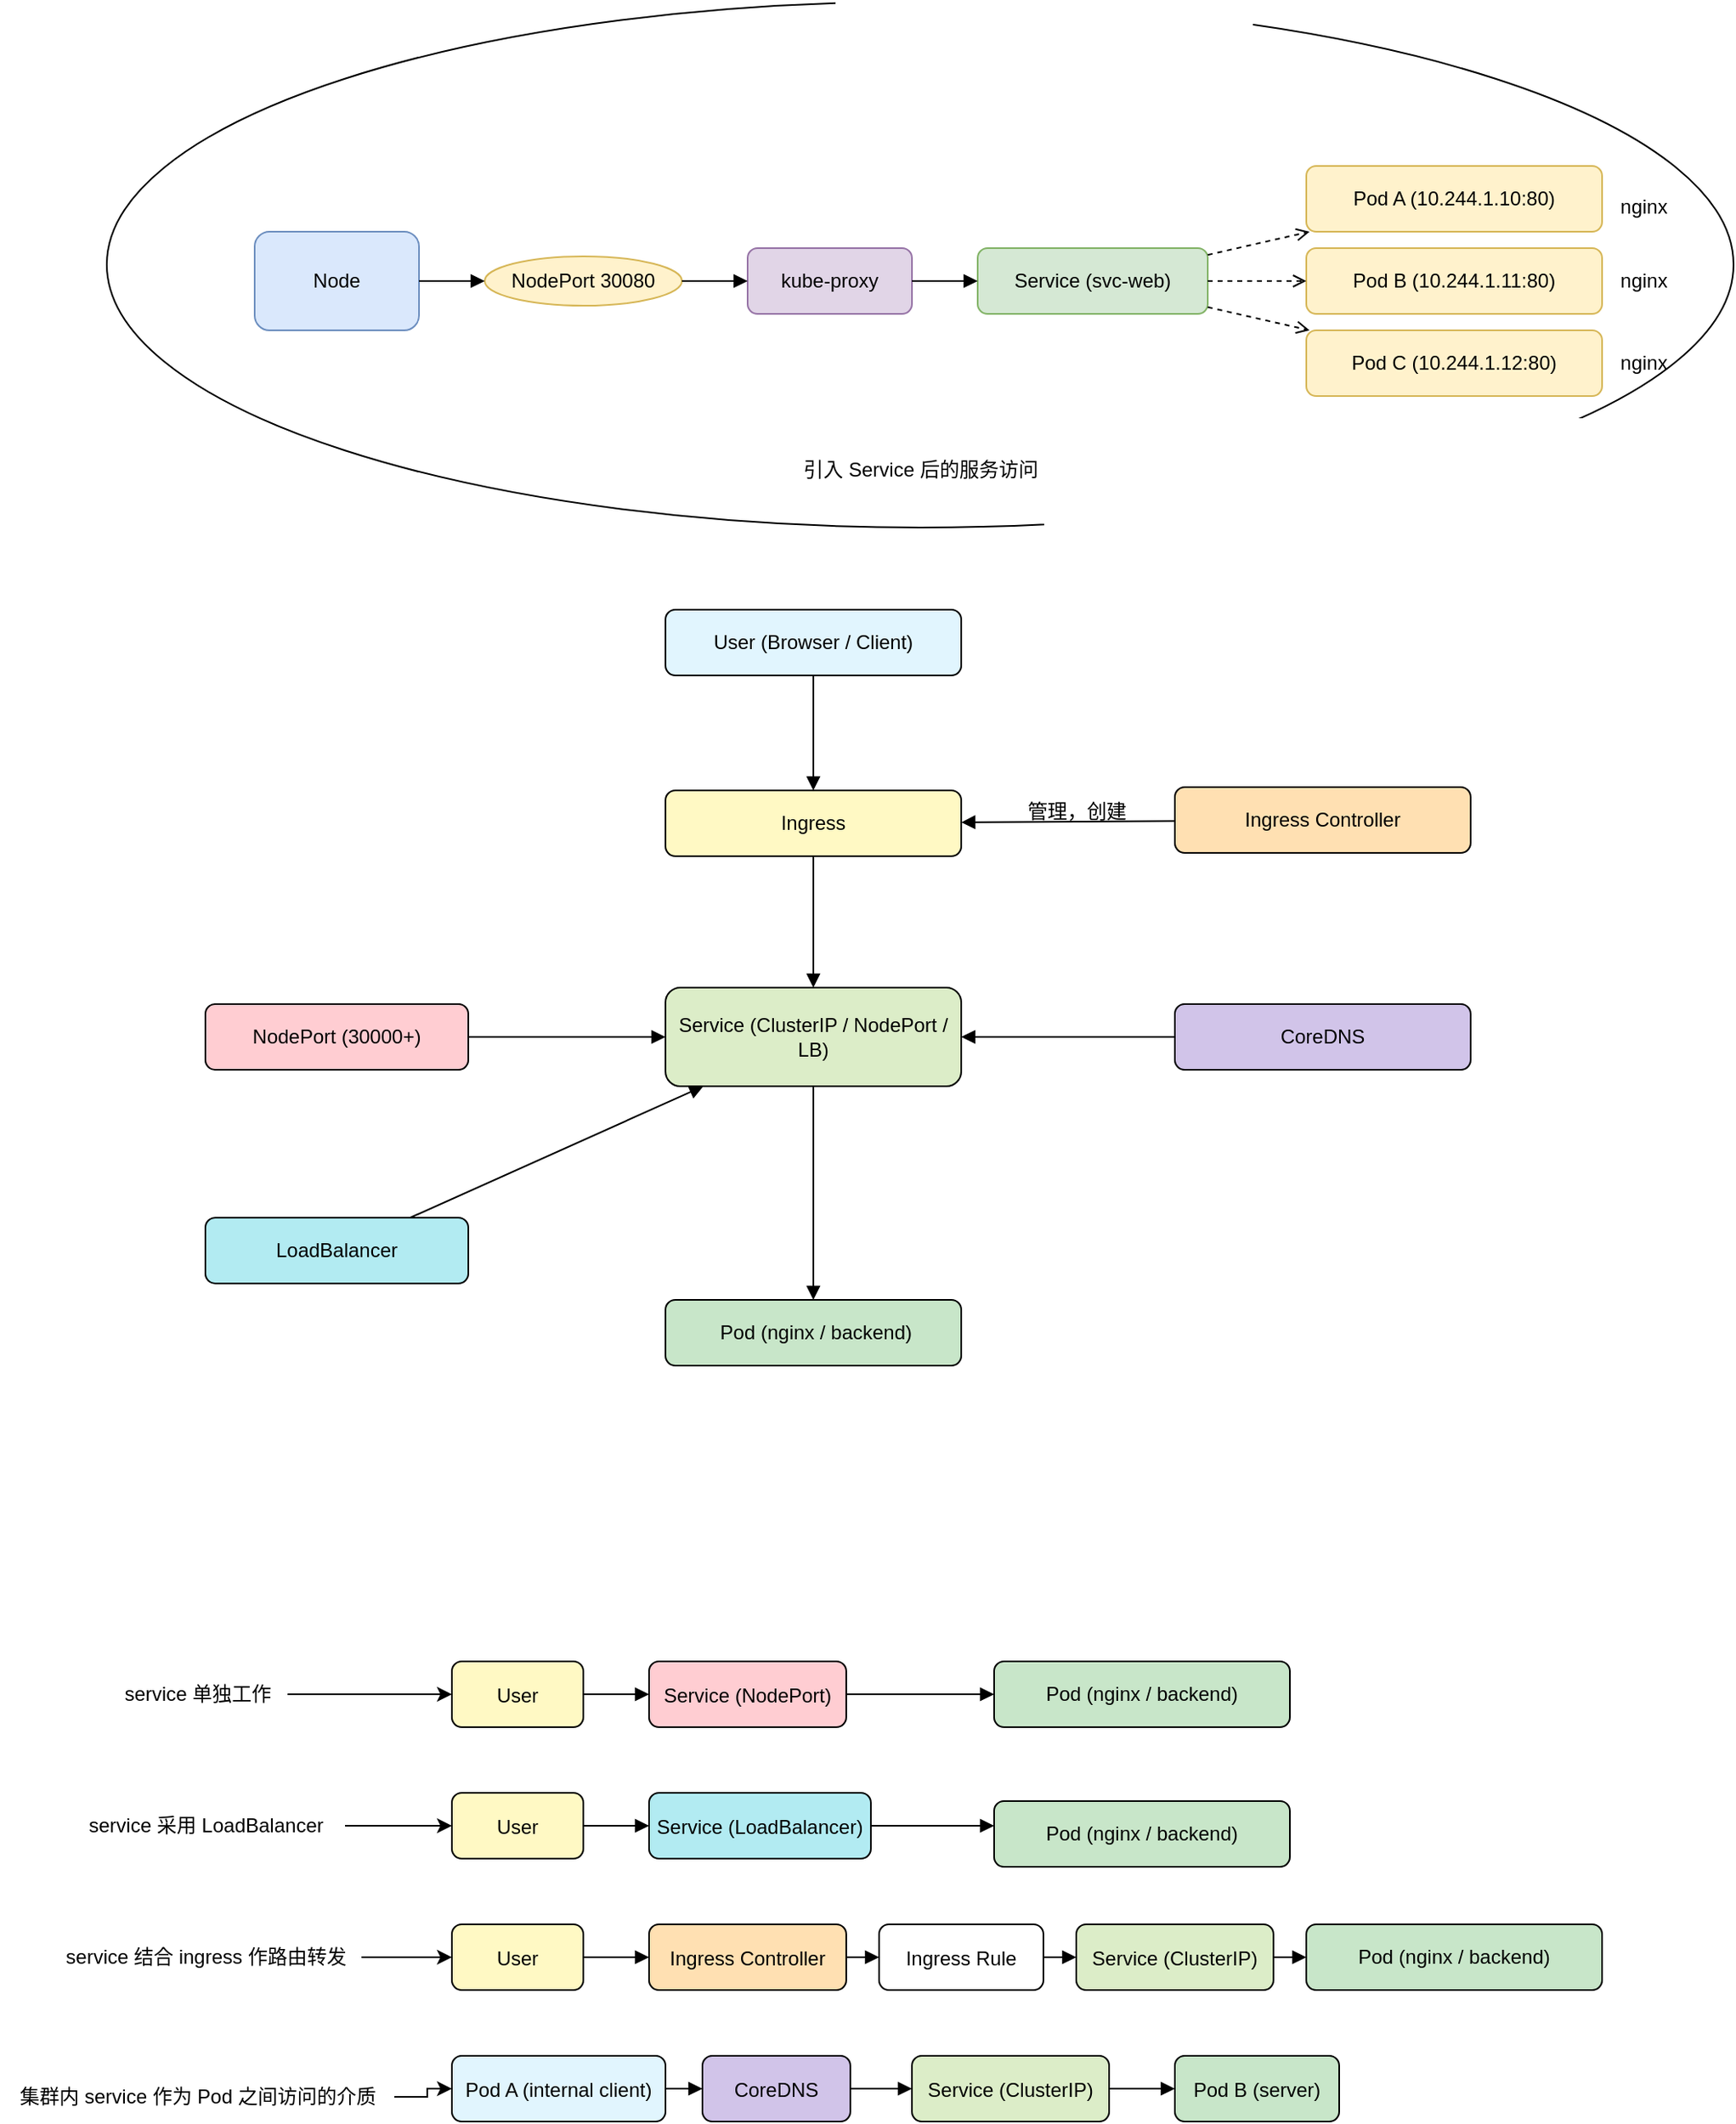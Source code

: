 <mxfile version="27.0.2">
  <diagram name="k8s Service Routing" id="meh8bPrkDQd1ndtyiNP9">
    <mxGraphModel dx="2276" dy="1858" grid="1" gridSize="10" guides="1" tooltips="1" connect="1" arrows="1" fold="1" page="1" pageScale="1" pageWidth="850" pageHeight="1100" math="0" shadow="0">
      <root>
        <mxCell id="0" />
        <mxCell id="1" parent="0" />
        <mxCell id="BmUm8y3OecFrrXnxxm0O-18" value="" style="ellipse;whiteSpace=wrap;html=1;" parent="1" vertex="1">
          <mxGeometry x="-50" y="-80" width="990" height="320" as="geometry" />
        </mxCell>
        <mxCell id="BmUm8y3OecFrrXnxxm0O-1" value="Node" style="rounded=1;whiteSpace=wrap;html=1;fillColor=#dae8fc;strokeColor=#6c8ebf;" parent="1" vertex="1">
          <mxGeometry x="40" y="60" width="100" height="60" as="geometry" />
        </mxCell>
        <mxCell id="BmUm8y3OecFrrXnxxm0O-2" value="NodePort 30080" style="ellipse;whiteSpace=wrap;html=1;aspect=fixed;fillColor=#fff2cc;strokeColor=#d6b656;" parent="1" vertex="1">
          <mxGeometry x="180" y="75" width="120" height="30" as="geometry" />
        </mxCell>
        <mxCell id="BmUm8y3OecFrrXnxxm0O-3" value="kube-proxy" style="rounded=1;whiteSpace=wrap;html=1;fillColor=#e1d5e7;strokeColor=#9673a6;" parent="1" vertex="1">
          <mxGeometry x="340" y="70" width="100" height="40" as="geometry" />
        </mxCell>
        <mxCell id="BmUm8y3OecFrrXnxxm0O-4" value="Service (svc-web)" style="rounded=1;whiteSpace=wrap;html=1;fillColor=#d5e8d4;strokeColor=#82b366;" parent="1" vertex="1">
          <mxGeometry x="480" y="70" width="140" height="40" as="geometry" />
        </mxCell>
        <mxCell id="BmUm8y3OecFrrXnxxm0O-5" value="Pod A (10.244.1.10:80)" style="rounded=1;whiteSpace=wrap;html=1;fillColor=#fff2cc;strokeColor=#d6b656;" parent="1" vertex="1">
          <mxGeometry x="680" y="20" width="180" height="40" as="geometry" />
        </mxCell>
        <mxCell id="BmUm8y3OecFrrXnxxm0O-6" value="Pod B (10.244.1.11:80)" style="rounded=1;whiteSpace=wrap;html=1;fillColor=#fff2cc;strokeColor=#d6b656;" parent="1" vertex="1">
          <mxGeometry x="680" y="70" width="180" height="40" as="geometry" />
        </mxCell>
        <mxCell id="BmUm8y3OecFrrXnxxm0O-7" value="Pod C (10.244.1.12:80)" style="rounded=1;whiteSpace=wrap;html=1;fillColor=#fff2cc;strokeColor=#d6b656;" parent="1" vertex="1">
          <mxGeometry x="680" y="120" width="180" height="40" as="geometry" />
        </mxCell>
        <mxCell id="BmUm8y3OecFrrXnxxm0O-8" style="endArrow=block;html=1;" parent="1" source="BmUm8y3OecFrrXnxxm0O-1" target="BmUm8y3OecFrrXnxxm0O-2" edge="1">
          <mxGeometry relative="1" as="geometry" />
        </mxCell>
        <mxCell id="BmUm8y3OecFrrXnxxm0O-9" style="endArrow=block;html=1;" parent="1" source="BmUm8y3OecFrrXnxxm0O-2" target="BmUm8y3OecFrrXnxxm0O-3" edge="1">
          <mxGeometry relative="1" as="geometry" />
        </mxCell>
        <mxCell id="BmUm8y3OecFrrXnxxm0O-10" style="endArrow=block;html=1;" parent="1" source="BmUm8y3OecFrrXnxxm0O-3" target="BmUm8y3OecFrrXnxxm0O-4" edge="1">
          <mxGeometry relative="1" as="geometry" />
        </mxCell>
        <mxCell id="BmUm8y3OecFrrXnxxm0O-11" style="endArrow=open;html=1;dashed=1;" parent="1" source="BmUm8y3OecFrrXnxxm0O-4" target="BmUm8y3OecFrrXnxxm0O-5" edge="1">
          <mxGeometry relative="1" as="geometry" />
        </mxCell>
        <mxCell id="BmUm8y3OecFrrXnxxm0O-12" style="endArrow=open;html=1;dashed=1;" parent="1" source="BmUm8y3OecFrrXnxxm0O-4" target="BmUm8y3OecFrrXnxxm0O-6" edge="1">
          <mxGeometry relative="1" as="geometry" />
        </mxCell>
        <mxCell id="BmUm8y3OecFrrXnxxm0O-13" style="endArrow=open;html=1;dashed=1;" parent="1" source="BmUm8y3OecFrrXnxxm0O-4" target="BmUm8y3OecFrrXnxxm0O-7" edge="1">
          <mxGeometry relative="1" as="geometry" />
        </mxCell>
        <mxCell id="BmUm8y3OecFrrXnxxm0O-15" value="引入 Service 后的服务访问" style="text;html=1;align=center;verticalAlign=middle;resizable=0;points=[];autosize=1;strokeColor=none;fillColor=none;" parent="1" vertex="1">
          <mxGeometry x="360" y="190" width="170" height="30" as="geometry" />
        </mxCell>
        <mxCell id="BmUm8y3OecFrrXnxxm0O-19" value="nginx" style="text;html=1;align=center;verticalAlign=middle;resizable=0;points=[];autosize=1;strokeColor=none;fillColor=none;" parent="1" vertex="1">
          <mxGeometry x="860" y="30" width="50" height="30" as="geometry" />
        </mxCell>
        <mxCell id="BmUm8y3OecFrrXnxxm0O-21" value="nginx" style="text;html=1;align=center;verticalAlign=middle;resizable=0;points=[];autosize=1;strokeColor=none;fillColor=none;" parent="1" vertex="1">
          <mxGeometry x="860" y="75" width="50" height="30" as="geometry" />
        </mxCell>
        <mxCell id="BmUm8y3OecFrrXnxxm0O-22" value="nginx" style="text;html=1;align=center;verticalAlign=middle;resizable=0;points=[];autosize=1;strokeColor=none;fillColor=none;" parent="1" vertex="1">
          <mxGeometry x="860" y="125" width="50" height="30" as="geometry" />
        </mxCell>
        <mxCell id="c1VEmJGjKhBpYt-U4NZa-1" value="User (Browser / Client)" style="rounded=1;whiteSpace=wrap;html=1;fillColor=#E1F5FE;" parent="1" vertex="1">
          <mxGeometry x="290" y="290" width="180" height="40" as="geometry" />
        </mxCell>
        <mxCell id="c1VEmJGjKhBpYt-U4NZa-2" value="Ingress" style="rounded=1;whiteSpace=wrap;html=1;fillColor=#FFF9C4;" parent="1" vertex="1">
          <mxGeometry x="290" y="400" width="180" height="40" as="geometry" />
        </mxCell>
        <mxCell id="c1VEmJGjKhBpYt-U4NZa-3" value="Ingress Controller" style="rounded=1;whiteSpace=wrap;html=1;fillColor=#FFE0B2;" parent="1" vertex="1">
          <mxGeometry x="600" y="398" width="180" height="40" as="geometry" />
        </mxCell>
        <mxCell id="c1VEmJGjKhBpYt-U4NZa-4" value="Service (ClusterIP / NodePort / LB)" style="rounded=1;whiteSpace=wrap;html=1;fillColor=#DCEDC8;" parent="1" vertex="1">
          <mxGeometry x="290" y="520" width="180" height="60" as="geometry" />
        </mxCell>
        <mxCell id="c1VEmJGjKhBpYt-U4NZa-5" value="CoreDNS" style="rounded=1;whiteSpace=wrap;html=1;fillColor=#D1C4E9;" parent="1" vertex="1">
          <mxGeometry x="600" y="530" width="180" height="40" as="geometry" />
        </mxCell>
        <mxCell id="c1VEmJGjKhBpYt-U4NZa-6" value="NodePort (30000+)" style="rounded=1;whiteSpace=wrap;html=1;fillColor=#FFCDD2;" parent="1" vertex="1">
          <mxGeometry x="10" y="530" width="160" height="40" as="geometry" />
        </mxCell>
        <mxCell id="c1VEmJGjKhBpYt-U4NZa-7" value="LoadBalancer" style="rounded=1;whiteSpace=wrap;html=1;fillColor=#B2EBF2;" parent="1" vertex="1">
          <mxGeometry x="10" y="660" width="160" height="40" as="geometry" />
        </mxCell>
        <mxCell id="c1VEmJGjKhBpYt-U4NZa-8" value="&amp;nbsp;Pod (nginx / backend)" style="rounded=1;whiteSpace=wrap;html=1;fillColor=#C8E6C9;" parent="1" vertex="1">
          <mxGeometry x="290" y="710" width="180" height="40" as="geometry" />
        </mxCell>
        <mxCell id="c1VEmJGjKhBpYt-U4NZa-9" style="endArrow=block;html=1;" parent="1" source="c1VEmJGjKhBpYt-U4NZa-1" target="c1VEmJGjKhBpYt-U4NZa-2" edge="1">
          <mxGeometry relative="1" as="geometry" />
        </mxCell>
        <mxCell id="c1VEmJGjKhBpYt-U4NZa-10" style="endArrow=block;html=1;" parent="1" source="c1VEmJGjKhBpYt-U4NZa-2" target="c1VEmJGjKhBpYt-U4NZa-4" edge="1">
          <mxGeometry relative="1" as="geometry" />
        </mxCell>
        <mxCell id="c1VEmJGjKhBpYt-U4NZa-11" style="endArrow=block;html=1;" parent="1" source="c1VEmJGjKhBpYt-U4NZa-3" target="c1VEmJGjKhBpYt-U4NZa-2" edge="1">
          <mxGeometry relative="1" as="geometry" />
        </mxCell>
        <mxCell id="c1VEmJGjKhBpYt-U4NZa-12" style="endArrow=block;html=1;" parent="1" source="c1VEmJGjKhBpYt-U4NZa-4" target="c1VEmJGjKhBpYt-U4NZa-8" edge="1">
          <mxGeometry relative="1" as="geometry" />
        </mxCell>
        <mxCell id="c1VEmJGjKhBpYt-U4NZa-13" style="endArrow=block;html=1;" parent="1" source="c1VEmJGjKhBpYt-U4NZa-5" target="c1VEmJGjKhBpYt-U4NZa-4" edge="1">
          <mxGeometry relative="1" as="geometry" />
        </mxCell>
        <mxCell id="c1VEmJGjKhBpYt-U4NZa-14" style="endArrow=block;html=1;" parent="1" source="c1VEmJGjKhBpYt-U4NZa-6" target="c1VEmJGjKhBpYt-U4NZa-4" edge="1">
          <mxGeometry relative="1" as="geometry" />
        </mxCell>
        <mxCell id="c1VEmJGjKhBpYt-U4NZa-15" style="endArrow=block;html=1;" parent="1" source="c1VEmJGjKhBpYt-U4NZa-7" target="c1VEmJGjKhBpYt-U4NZa-4" edge="1">
          <mxGeometry relative="1" as="geometry" />
        </mxCell>
        <mxCell id="c1VEmJGjKhBpYt-U4NZa-17" value="管理，创建" style="text;html=1;align=center;verticalAlign=middle;resizable=0;points=[];autosize=1;strokeColor=none;fillColor=none;" parent="1" vertex="1">
          <mxGeometry x="500" y="398" width="80" height="30" as="geometry" />
        </mxCell>
        <mxCell id="c1VEmJGjKhBpYt-U4NZa-72" value="User" style="rounded=1;fillColor=#FFF9C4;" parent="1" vertex="1">
          <mxGeometry x="160" y="930" width="80" height="40" as="geometry" />
        </mxCell>
        <mxCell id="c1VEmJGjKhBpYt-U4NZa-73" value="Service (NodePort)" style="rounded=1;fillColor=#FFCDD2;" parent="1" vertex="1">
          <mxGeometry x="280" y="930" width="120" height="40" as="geometry" />
        </mxCell>
        <mxCell id="c1VEmJGjKhBpYt-U4NZa-75" style="endArrow=block;" parent="1" source="c1VEmJGjKhBpYt-U4NZa-72" target="c1VEmJGjKhBpYt-U4NZa-73" edge="1">
          <mxGeometry relative="1" as="geometry" />
        </mxCell>
        <mxCell id="c1VEmJGjKhBpYt-U4NZa-76" style="endArrow=block;" parent="1" source="c1VEmJGjKhBpYt-U4NZa-73" edge="1">
          <mxGeometry relative="1" as="geometry">
            <mxPoint x="490" y="950" as="targetPoint" />
          </mxGeometry>
        </mxCell>
        <mxCell id="c1VEmJGjKhBpYt-U4NZa-77" value="User" style="rounded=1;fillColor=#FFF9C4;" parent="1" vertex="1">
          <mxGeometry x="160" y="1010" width="80" height="40" as="geometry" />
        </mxCell>
        <mxCell id="c1VEmJGjKhBpYt-U4NZa-78" value="Service (LoadBalancer)" style="rounded=1;fillColor=#B2EBF2;" parent="1" vertex="1">
          <mxGeometry x="280" y="1010" width="135" height="40" as="geometry" />
        </mxCell>
        <mxCell id="c1VEmJGjKhBpYt-U4NZa-80" style="endArrow=block;" parent="1" source="c1VEmJGjKhBpYt-U4NZa-77" target="c1VEmJGjKhBpYt-U4NZa-78" edge="1">
          <mxGeometry relative="1" as="geometry" />
        </mxCell>
        <mxCell id="c1VEmJGjKhBpYt-U4NZa-81" style="endArrow=block;" parent="1" source="c1VEmJGjKhBpYt-U4NZa-78" edge="1">
          <mxGeometry relative="1" as="geometry">
            <mxPoint x="490" y="1030" as="targetPoint" />
          </mxGeometry>
        </mxCell>
        <mxCell id="c1VEmJGjKhBpYt-U4NZa-82" value="User" style="rounded=1;fillColor=#FFF9C4;" parent="1" vertex="1">
          <mxGeometry x="160" y="1090" width="80" height="40" as="geometry" />
        </mxCell>
        <mxCell id="c1VEmJGjKhBpYt-U4NZa-83" value="Ingress Controller" style="rounded=1;fillColor=#FFE0B2;" parent="1" vertex="1">
          <mxGeometry x="280" y="1090" width="120" height="40" as="geometry" />
        </mxCell>
        <mxCell id="c1VEmJGjKhBpYt-U4NZa-84" value="Ingress Rule" style="rounded=1;fillColor=#FFF;" parent="1" vertex="1">
          <mxGeometry x="420" y="1090" width="100" height="40" as="geometry" />
        </mxCell>
        <mxCell id="c1VEmJGjKhBpYt-U4NZa-85" value="Service (ClusterIP)" style="rounded=1;fillColor=#DCEDC8;" parent="1" vertex="1">
          <mxGeometry x="540" y="1090" width="120" height="40" as="geometry" />
        </mxCell>
        <mxCell id="c1VEmJGjKhBpYt-U4NZa-87" style="endArrow=block;" parent="1" source="c1VEmJGjKhBpYt-U4NZa-82" target="c1VEmJGjKhBpYt-U4NZa-83" edge="1">
          <mxGeometry relative="1" as="geometry" />
        </mxCell>
        <mxCell id="c1VEmJGjKhBpYt-U4NZa-88" style="endArrow=block;" parent="1" source="c1VEmJGjKhBpYt-U4NZa-83" target="c1VEmJGjKhBpYt-U4NZa-84" edge="1">
          <mxGeometry relative="1" as="geometry" />
        </mxCell>
        <mxCell id="c1VEmJGjKhBpYt-U4NZa-89" style="endArrow=block;" parent="1" source="c1VEmJGjKhBpYt-U4NZa-84" target="c1VEmJGjKhBpYt-U4NZa-85" edge="1">
          <mxGeometry relative="1" as="geometry" />
        </mxCell>
        <mxCell id="c1VEmJGjKhBpYt-U4NZa-90" style="endArrow=block;" parent="1" source="c1VEmJGjKhBpYt-U4NZa-85" edge="1">
          <mxGeometry relative="1" as="geometry">
            <mxPoint x="680" y="1110" as="targetPoint" />
          </mxGeometry>
        </mxCell>
        <mxCell id="c1VEmJGjKhBpYt-U4NZa-91" value="Pod A (internal client)" style="rounded=1;fillColor=#E1F5FE;" parent="1" vertex="1">
          <mxGeometry x="160" y="1170" width="130" height="40" as="geometry" />
        </mxCell>
        <mxCell id="c1VEmJGjKhBpYt-U4NZa-92" value="CoreDNS" style="rounded=1;fillColor=#D1C4E9;" parent="1" vertex="1">
          <mxGeometry x="312.5" y="1170" width="90" height="40" as="geometry" />
        </mxCell>
        <mxCell id="c1VEmJGjKhBpYt-U4NZa-93" value="Service (ClusterIP)" style="rounded=1;fillColor=#DCEDC8;" parent="1" vertex="1">
          <mxGeometry x="440" y="1170" width="120" height="40" as="geometry" />
        </mxCell>
        <mxCell id="c1VEmJGjKhBpYt-U4NZa-94" value="Pod B (server)" style="rounded=1;fillColor=#C8E6C9;" parent="1" vertex="1">
          <mxGeometry x="600" y="1170" width="100" height="40" as="geometry" />
        </mxCell>
        <mxCell id="c1VEmJGjKhBpYt-U4NZa-95" style="endArrow=block;" parent="1" source="c1VEmJGjKhBpYt-U4NZa-91" target="c1VEmJGjKhBpYt-U4NZa-92" edge="1">
          <mxGeometry relative="1" as="geometry" />
        </mxCell>
        <mxCell id="c1VEmJGjKhBpYt-U4NZa-96" style="endArrow=block;" parent="1" source="c1VEmJGjKhBpYt-U4NZa-92" target="c1VEmJGjKhBpYt-U4NZa-93" edge="1">
          <mxGeometry relative="1" as="geometry" />
        </mxCell>
        <mxCell id="c1VEmJGjKhBpYt-U4NZa-97" style="endArrow=block;" parent="1" source="c1VEmJGjKhBpYt-U4NZa-93" target="c1VEmJGjKhBpYt-U4NZa-94" edge="1">
          <mxGeometry relative="1" as="geometry" />
        </mxCell>
        <mxCell id="c1VEmJGjKhBpYt-U4NZa-101" value="" style="edgeStyle=orthogonalEdgeStyle;rounded=0;orthogonalLoop=1;jettySize=auto;html=1;" parent="1" source="c1VEmJGjKhBpYt-U4NZa-98" target="c1VEmJGjKhBpYt-U4NZa-72" edge="1">
          <mxGeometry relative="1" as="geometry" />
        </mxCell>
        <mxCell id="c1VEmJGjKhBpYt-U4NZa-98" value="service 单独工作" style="text;html=1;align=center;verticalAlign=middle;resizable=0;points=[];autosize=1;strokeColor=none;fillColor=none;" parent="1" vertex="1">
          <mxGeometry x="-50" y="935" width="110" height="30" as="geometry" />
        </mxCell>
        <mxCell id="c1VEmJGjKhBpYt-U4NZa-100" value="" style="edgeStyle=orthogonalEdgeStyle;rounded=0;orthogonalLoop=1;jettySize=auto;html=1;" parent="1" source="c1VEmJGjKhBpYt-U4NZa-99" target="c1VEmJGjKhBpYt-U4NZa-77" edge="1">
          <mxGeometry relative="1" as="geometry" />
        </mxCell>
        <mxCell id="c1VEmJGjKhBpYt-U4NZa-99" value="service 采用 LoadBalancer" style="text;html=1;align=center;verticalAlign=middle;resizable=0;points=[];autosize=1;strokeColor=none;fillColor=none;" parent="1" vertex="1">
          <mxGeometry x="-75" y="1015" width="170" height="30" as="geometry" />
        </mxCell>
        <mxCell id="c1VEmJGjKhBpYt-U4NZa-103" value="" style="edgeStyle=orthogonalEdgeStyle;rounded=0;orthogonalLoop=1;jettySize=auto;html=1;" parent="1" source="c1VEmJGjKhBpYt-U4NZa-102" target="c1VEmJGjKhBpYt-U4NZa-82" edge="1">
          <mxGeometry relative="1" as="geometry" />
        </mxCell>
        <mxCell id="c1VEmJGjKhBpYt-U4NZa-102" value="service 结合 ingress 作路由转发" style="text;html=1;align=center;verticalAlign=middle;resizable=0;points=[];autosize=1;strokeColor=none;fillColor=none;" parent="1" vertex="1">
          <mxGeometry x="-85" y="1095" width="190" height="30" as="geometry" />
        </mxCell>
        <mxCell id="c1VEmJGjKhBpYt-U4NZa-105" value="" style="edgeStyle=orthogonalEdgeStyle;rounded=0;orthogonalLoop=1;jettySize=auto;html=1;" parent="1" source="c1VEmJGjKhBpYt-U4NZa-104" target="c1VEmJGjKhBpYt-U4NZa-91" edge="1">
          <mxGeometry relative="1" as="geometry" />
        </mxCell>
        <mxCell id="c1VEmJGjKhBpYt-U4NZa-104" value="集群内 service 作为 Pod 之间访问的介质" style="text;html=1;align=center;verticalAlign=middle;resizable=0;points=[];autosize=1;strokeColor=none;fillColor=none;" parent="1" vertex="1">
          <mxGeometry x="-115" y="1180" width="240" height="30" as="geometry" />
        </mxCell>
        <mxCell id="c1VEmJGjKhBpYt-U4NZa-106" value="Pod (nginx / backend)" style="rounded=1;whiteSpace=wrap;html=1;fillColor=#C8E6C9;" parent="1" vertex="1">
          <mxGeometry x="680" y="1090" width="180" height="40" as="geometry" />
        </mxCell>
        <mxCell id="c1VEmJGjKhBpYt-U4NZa-107" value="Pod (nginx / backend)" style="rounded=1;whiteSpace=wrap;html=1;fillColor=#C8E6C9;" parent="1" vertex="1">
          <mxGeometry x="490" y="1015" width="180" height="40" as="geometry" />
        </mxCell>
        <mxCell id="c1VEmJGjKhBpYt-U4NZa-108" value="Pod (nginx / backend)" style="rounded=1;whiteSpace=wrap;html=1;fillColor=#C8E6C9;" parent="1" vertex="1">
          <mxGeometry x="490" y="930" width="180" height="40" as="geometry" />
        </mxCell>
      </root>
    </mxGraphModel>
  </diagram>
</mxfile>
